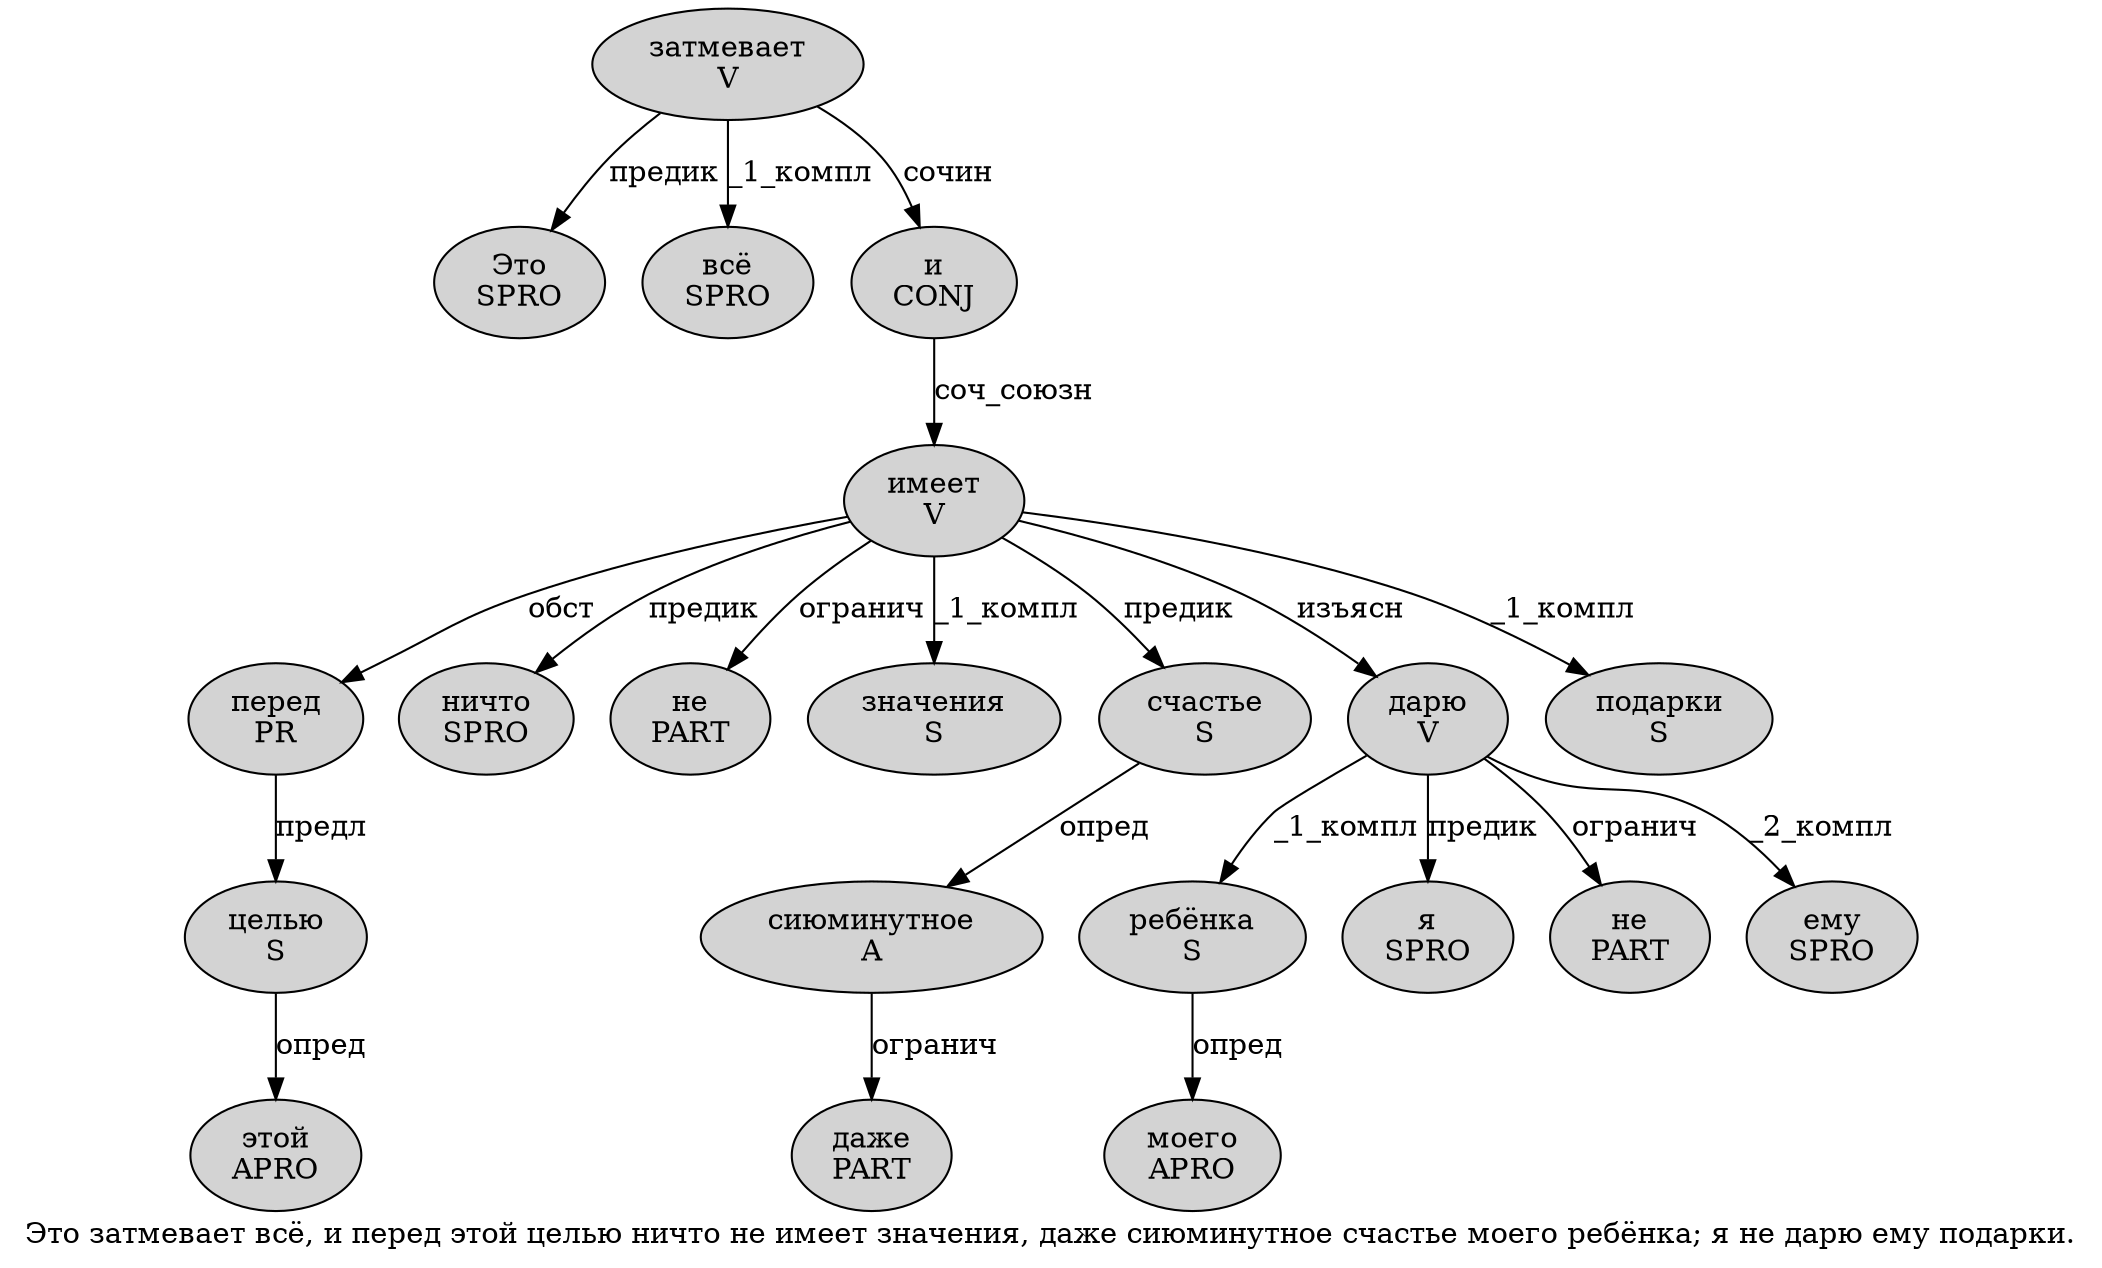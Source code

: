 digraph SENTENCE_1537 {
	graph [label="Это затмевает всё, и перед этой целью ничто не имеет значения, даже сиюминутное счастье моего ребёнка; я не дарю ему подарки."]
	node [style=filled]
		0 [label="Это
SPRO" color="" fillcolor=lightgray penwidth=1 shape=ellipse]
		1 [label="затмевает
V" color="" fillcolor=lightgray penwidth=1 shape=ellipse]
		2 [label="всё
SPRO" color="" fillcolor=lightgray penwidth=1 shape=ellipse]
		4 [label="и
CONJ" color="" fillcolor=lightgray penwidth=1 shape=ellipse]
		5 [label="перед
PR" color="" fillcolor=lightgray penwidth=1 shape=ellipse]
		6 [label="этой
APRO" color="" fillcolor=lightgray penwidth=1 shape=ellipse]
		7 [label="целью
S" color="" fillcolor=lightgray penwidth=1 shape=ellipse]
		8 [label="ничто
SPRO" color="" fillcolor=lightgray penwidth=1 shape=ellipse]
		9 [label="не
PART" color="" fillcolor=lightgray penwidth=1 shape=ellipse]
		10 [label="имеет
V" color="" fillcolor=lightgray penwidth=1 shape=ellipse]
		11 [label="значения
S" color="" fillcolor=lightgray penwidth=1 shape=ellipse]
		13 [label="даже
PART" color="" fillcolor=lightgray penwidth=1 shape=ellipse]
		14 [label="сиюминутное
A" color="" fillcolor=lightgray penwidth=1 shape=ellipse]
		15 [label="счастье
S" color="" fillcolor=lightgray penwidth=1 shape=ellipse]
		16 [label="моего
APRO" color="" fillcolor=lightgray penwidth=1 shape=ellipse]
		17 [label="ребёнка
S" color="" fillcolor=lightgray penwidth=1 shape=ellipse]
		19 [label="я
SPRO" color="" fillcolor=lightgray penwidth=1 shape=ellipse]
		20 [label="не
PART" color="" fillcolor=lightgray penwidth=1 shape=ellipse]
		21 [label="дарю
V" color="" fillcolor=lightgray penwidth=1 shape=ellipse]
		22 [label="ему
SPRO" color="" fillcolor=lightgray penwidth=1 shape=ellipse]
		23 [label="подарки
S" color="" fillcolor=lightgray penwidth=1 shape=ellipse]
			10 -> 5 [label="обст"]
			10 -> 8 [label="предик"]
			10 -> 9 [label="огранич"]
			10 -> 11 [label="_1_компл"]
			10 -> 15 [label="предик"]
			10 -> 21 [label="изъясн"]
			10 -> 23 [label="_1_компл"]
			1 -> 0 [label="предик"]
			1 -> 2 [label="_1_компл"]
			1 -> 4 [label="сочин"]
			4 -> 10 [label="соч_союзн"]
			5 -> 7 [label="предл"]
			15 -> 14 [label="опред"]
			17 -> 16 [label="опред"]
			14 -> 13 [label="огранич"]
			7 -> 6 [label="опред"]
			21 -> 17 [label="_1_компл"]
			21 -> 19 [label="предик"]
			21 -> 20 [label="огранич"]
			21 -> 22 [label="_2_компл"]
}